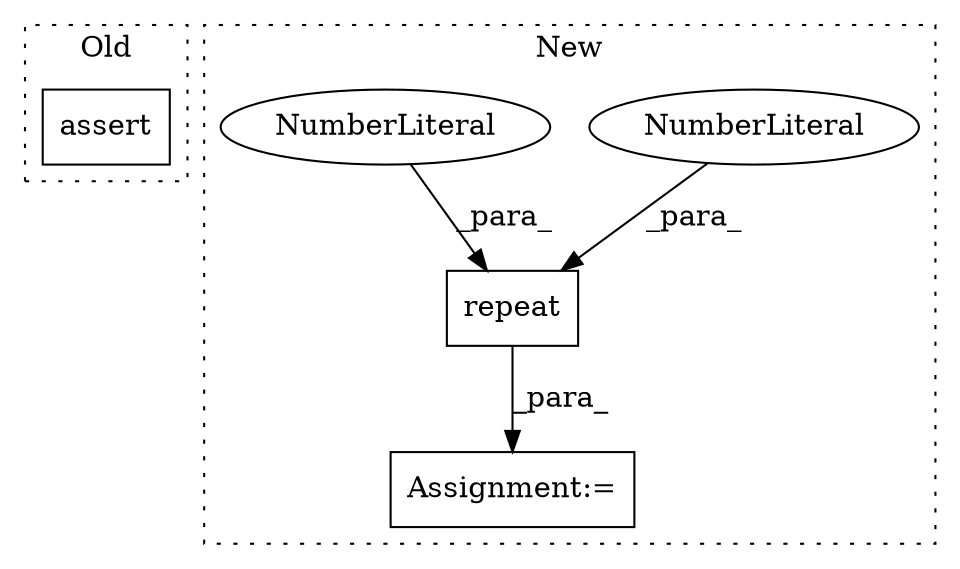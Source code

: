 digraph G {
subgraph cluster0 {
1 [label="assert" a="32" s="821,850" l="8,1" shape="box"];
label = "Old";
style="dotted";
}
subgraph cluster1 {
2 [label="repeat" a="32" s="764,778" l="7,1" shape="box"];
3 [label="Assignment:=" a="7" s="757" l="1" shape="box"];
4 [label="NumberLiteral" a="34" s="771" l="3" shape="ellipse"];
5 [label="NumberLiteral" a="34" s="775" l="3" shape="ellipse"];
label = "New";
style="dotted";
}
2 -> 3 [label="_para_"];
4 -> 2 [label="_para_"];
5 -> 2 [label="_para_"];
}